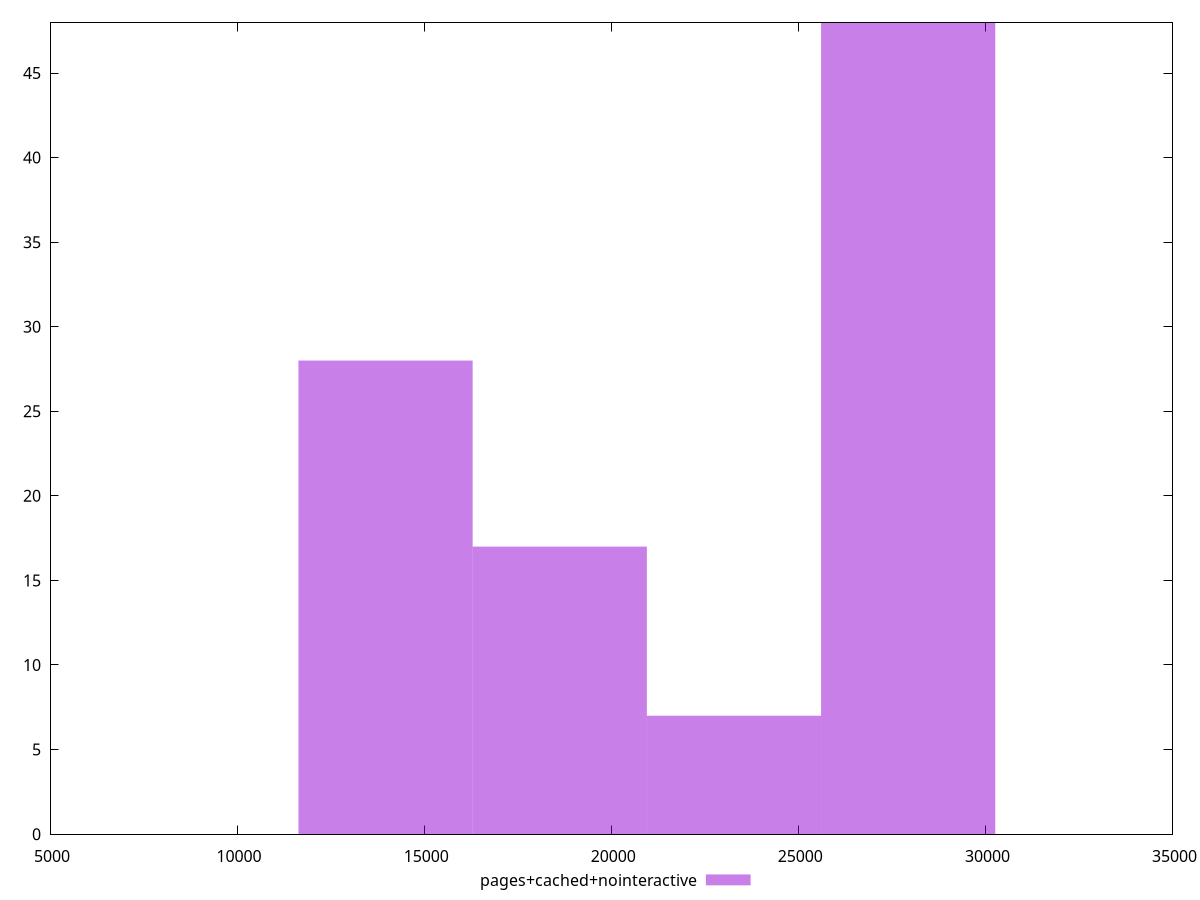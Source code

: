 $_pagesCachedNointeractive <<EOF
13967.861038271574 28
27935.72207654315 48
18623.814717695434 17
23279.768397119293 7
EOF
set key outside below
set terminal pngcairo
set output "report_00005_2020-11-02T22-26-11.212Z/largest-contentful-paint/pages+cached+nointeractive//raw_hist.png"
set yrange [0:48]
set boxwidth 4655.953679423858
set style fill transparent solid 0.5 noborder
plot $_pagesCachedNointeractive title "pages+cached+nointeractive" with boxes ,